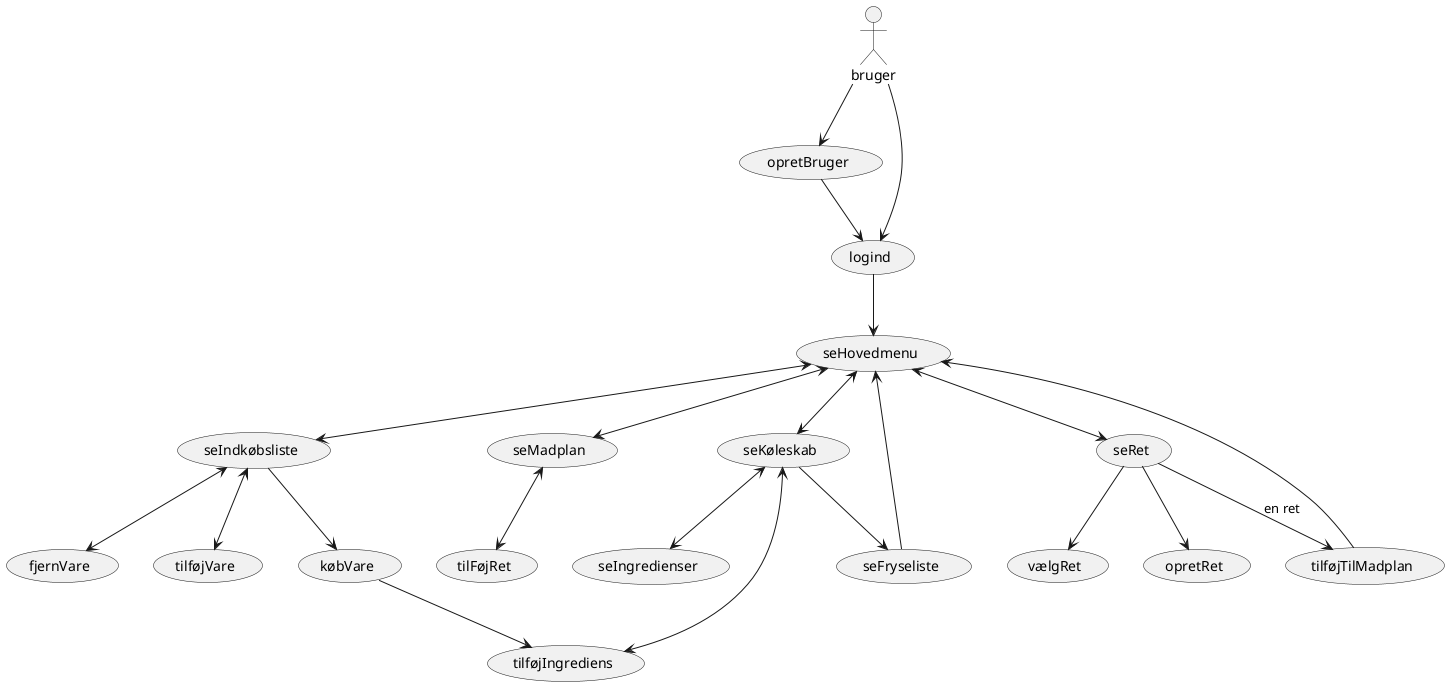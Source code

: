 @startuml
'https://plantuml.com/use-case-diagram

actor bruger

usecase opretBruger
usecase logind

usecase seHovedmenu



'seRet
usecase vælgRet
usecase opretRet
usecase tilføjTilMadplan

usecase tilFøjRet

'seKøleskab
usecase seFryseliste
usecase seIngredienser
usecase tilføjIngrediens

'seIndkøbsliste
usecase fjernVare
usecase tilføjVare
usecase købVare

'sehovedmenu
usecase seIndkøbsliste
usecase seMadplan
usecase seKøleskab
usecase seRet


top to bottom direction
bruger --> opretBruger
bruger --> logind

opretBruger --> logind

logind --> seHovedmenu

seHovedmenu <--> seIndkøbsliste
seHovedmenu <--> seMadplan
seHovedmenu <--> seKøleskab
seHovedmenu <--> seRet


seRet --> vælgRet
seRet --> tilføjTilMadplan: en ret
seRet --> opretRet


tilføjTilMadplan --> seHovedmenu

seKøleskab <--> seIngredienser
seKøleskab --> seFryseliste
seFryseliste --> seHovedmenu


seMadplan <--> tilFøjRet


seIndkøbsliste <--> tilføjVare
seIndkøbsliste <--> fjernVare
seIndkøbsliste --> købVare
købVare --> tilføjIngrediens



seKøleskab <--> tilføjIngrediens











@enduml